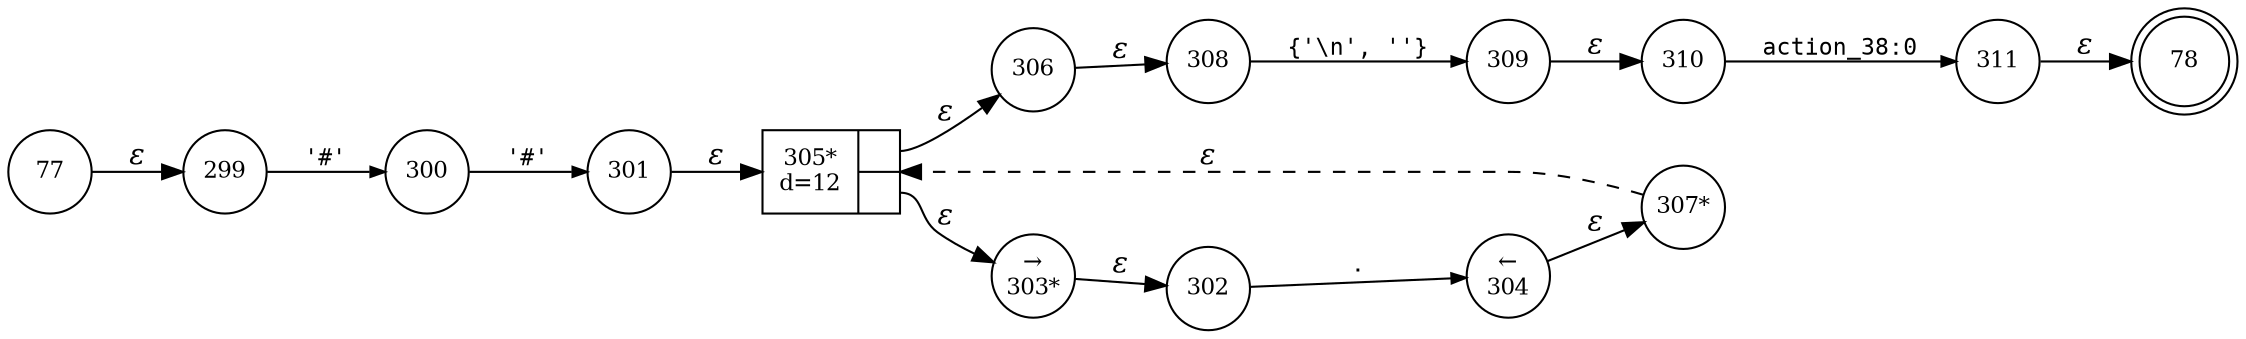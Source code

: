 digraph ATN {
rankdir=LR;
s78[fontsize=11, label="78", shape=doublecircle, fixedsize=true, width=.6];
s299[fontsize=11,label="299", shape=circle, fixedsize=true, width=.55, peripheries=1];
s300[fontsize=11,label="300", shape=circle, fixedsize=true, width=.55, peripheries=1];
s77[fontsize=11,label="77", shape=circle, fixedsize=true, width=.55, peripheries=1];
s301[fontsize=11,label="301", shape=circle, fixedsize=true, width=.55, peripheries=1];
s302[fontsize=11,label="302", shape=circle, fixedsize=true, width=.55, peripheries=1];
s303[fontsize=11,label="&rarr;\n303*", shape=circle, fixedsize=true, width=.55, peripheries=1];
s304[fontsize=11,label="&larr;\n304", shape=circle, fixedsize=true, width=.55, peripheries=1];
s305[fontsize=11,label="{305*\nd=12|{<p0>|<p1>}}", shape=record, fixedsize=false, peripheries=1];
s306[fontsize=11,label="306", shape=circle, fixedsize=true, width=.55, peripheries=1];
s307[fontsize=11,label="307*", shape=circle, fixedsize=true, width=.55, peripheries=1];
s308[fontsize=11,label="308", shape=circle, fixedsize=true, width=.55, peripheries=1];
s309[fontsize=11,label="309", shape=circle, fixedsize=true, width=.55, peripheries=1];
s310[fontsize=11,label="310", shape=circle, fixedsize=true, width=.55, peripheries=1];
s311[fontsize=11,label="311", shape=circle, fixedsize=true, width=.55, peripheries=1];
s77 -> s299 [fontname="Times-Italic", label="&epsilon;"];
s299 -> s300 [fontsize=11, fontname="Courier", arrowsize=.7, label = "'#'", arrowhead = normal];
s300 -> s301 [fontsize=11, fontname="Courier", arrowsize=.7, label = "'#'", arrowhead = normal];
s301 -> s305 [fontname="Times-Italic", label="&epsilon;"];
s305:p0 -> s306 [fontname="Times-Italic", label="&epsilon;"];
s305:p1 -> s303 [fontname="Times-Italic", label="&epsilon;"];
s306 -> s308 [fontname="Times-Italic", label="&epsilon;"];
s303 -> s302 [fontname="Times-Italic", label="&epsilon;"];
s308 -> s309 [fontsize=11, fontname="Courier", arrowsize=.7, label = "{'\\n', ''}", arrowhead = normal];
s302 -> s304 [fontsize=11, fontname="Courier", arrowsize=.7, label = ".", arrowhead = normal];
s309 -> s310 [fontname="Times-Italic", label="&epsilon;"];
s304 -> s307 [fontname="Times-Italic", label="&epsilon;"];
s310 -> s311 [fontsize=11, fontname="Courier", arrowsize=.7, label = "action_38:0", arrowhead = normal];
s307 -> s305 [fontname="Times-Italic", label="&epsilon;", style="dashed"];
s311 -> s78 [fontname="Times-Italic", label="&epsilon;"];
}